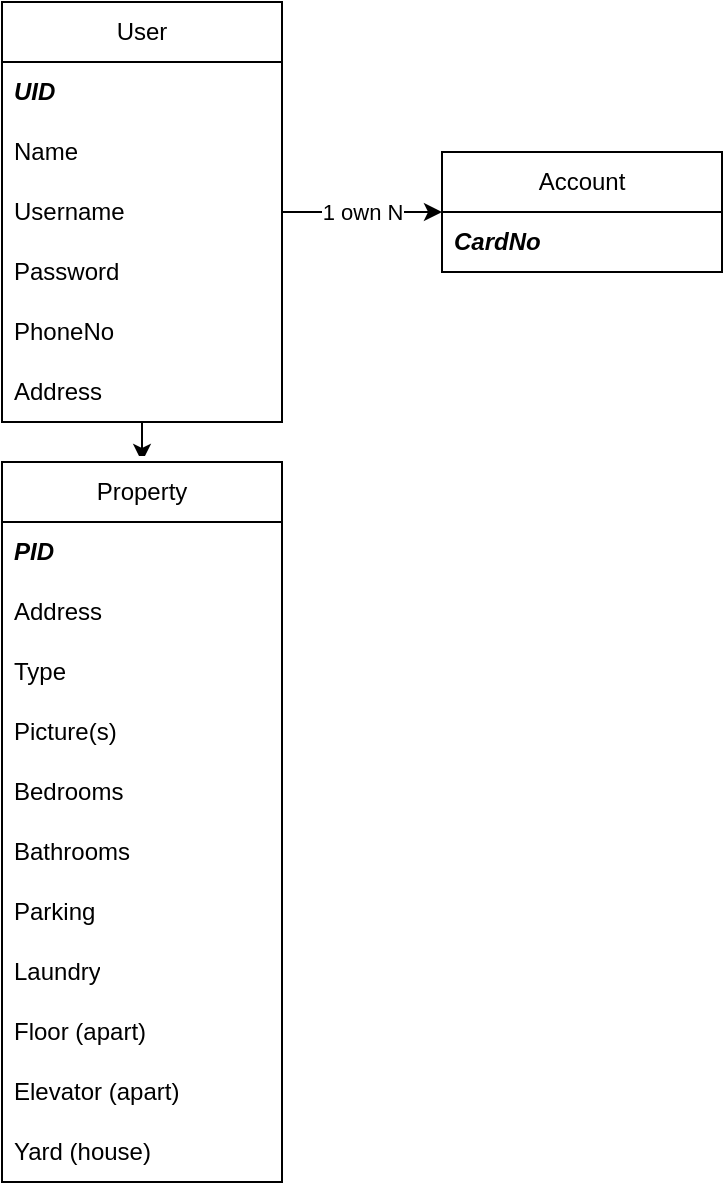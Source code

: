 <mxfile version="22.1.18" type="github">
  <diagram id="C5RBs43oDa-KdzZeNtuy" name="Page-1">
    <mxGraphModel dx="794" dy="413" grid="1" gridSize="10" guides="1" tooltips="1" connect="1" arrows="1" fold="1" page="1" pageScale="1" pageWidth="827" pageHeight="1169" math="0" shadow="0">
      <root>
        <mxCell id="WIyWlLk6GJQsqaUBKTNV-0" />
        <mxCell id="WIyWlLk6GJQsqaUBKTNV-1" parent="WIyWlLk6GJQsqaUBKTNV-0" />
        <mxCell id="_iqlYlecqy5unlglw5hI-12" value="1 own N" style="edgeStyle=orthogonalEdgeStyle;rounded=0;orthogonalLoop=1;jettySize=auto;html=1;entryX=0;entryY=0.5;entryDx=0;entryDy=0;" edge="1" parent="WIyWlLk6GJQsqaUBKTNV-1" source="_iqlYlecqy5unlglw5hI-2" target="_iqlYlecqy5unlglw5hI-8">
          <mxGeometry relative="1" as="geometry">
            <mxPoint x="490" y="285" as="targetPoint" />
          </mxGeometry>
        </mxCell>
        <mxCell id="_iqlYlecqy5unlglw5hI-17" style="edgeStyle=orthogonalEdgeStyle;rounded=0;orthogonalLoop=1;jettySize=auto;html=1;entryX=0.5;entryY=0;entryDx=0;entryDy=0;" edge="1" parent="WIyWlLk6GJQsqaUBKTNV-1" source="_iqlYlecqy5unlglw5hI-2" target="_iqlYlecqy5unlglw5hI-13">
          <mxGeometry relative="1" as="geometry" />
        </mxCell>
        <mxCell id="lewGBKHHSk3XJpXt-q_e-0" value="1 own N&lt;br&gt;1 rent 1" style="edgeLabel;html=1;align=center;verticalAlign=middle;resizable=0;points=[];" connectable="0" vertex="1" parent="_iqlYlecqy5unlglw5hI-17">
          <mxGeometry x="-0.28" y="1" relative="1" as="geometry">
            <mxPoint x="-1" y="11" as="offset" />
          </mxGeometry>
        </mxCell>
        <mxCell id="_iqlYlecqy5unlglw5hI-2" value="User" style="swimlane;fontStyle=0;childLayout=stackLayout;horizontal=1;startSize=30;horizontalStack=0;resizeParent=1;resizeParentMax=0;resizeLast=0;collapsible=1;marginBottom=0;whiteSpace=wrap;html=1;" vertex="1" parent="WIyWlLk6GJQsqaUBKTNV-1">
          <mxGeometry x="260" y="210" width="140" height="210" as="geometry" />
        </mxCell>
        <mxCell id="_iqlYlecqy5unlglw5hI-3" value="&lt;i&gt;&lt;b&gt;UID&lt;/b&gt;&lt;/i&gt;" style="text;strokeColor=none;fillColor=none;align=left;verticalAlign=middle;spacingLeft=4;spacingRight=4;overflow=hidden;points=[[0,0.5],[1,0.5]];portConstraint=eastwest;rotatable=0;whiteSpace=wrap;html=1;" vertex="1" parent="_iqlYlecqy5unlglw5hI-2">
          <mxGeometry y="30" width="140" height="30" as="geometry" />
        </mxCell>
        <mxCell id="_iqlYlecqy5unlglw5hI-4" value="Name" style="text;strokeColor=none;fillColor=none;align=left;verticalAlign=middle;spacingLeft=4;spacingRight=4;overflow=hidden;points=[[0,0.5],[1,0.5]];portConstraint=eastwest;rotatable=0;whiteSpace=wrap;html=1;" vertex="1" parent="_iqlYlecqy5unlglw5hI-2">
          <mxGeometry y="60" width="140" height="30" as="geometry" />
        </mxCell>
        <mxCell id="_iqlYlecqy5unlglw5hI-23" value="Username" style="text;strokeColor=none;fillColor=none;align=left;verticalAlign=middle;spacingLeft=4;spacingRight=4;overflow=hidden;points=[[0,0.5],[1,0.5]];portConstraint=eastwest;rotatable=0;whiteSpace=wrap;html=1;" vertex="1" parent="_iqlYlecqy5unlglw5hI-2">
          <mxGeometry y="90" width="140" height="30" as="geometry" />
        </mxCell>
        <mxCell id="_iqlYlecqy5unlglw5hI-24" value="Password" style="text;strokeColor=none;fillColor=none;align=left;verticalAlign=middle;spacingLeft=4;spacingRight=4;overflow=hidden;points=[[0,0.5],[1,0.5]];portConstraint=eastwest;rotatable=0;whiteSpace=wrap;html=1;" vertex="1" parent="_iqlYlecqy5unlglw5hI-2">
          <mxGeometry y="120" width="140" height="30" as="geometry" />
        </mxCell>
        <mxCell id="_iqlYlecqy5unlglw5hI-5" value="&lt;div&gt;PhoneNo&lt;/div&gt;" style="text;strokeColor=none;fillColor=none;align=left;verticalAlign=middle;spacingLeft=4;spacingRight=4;overflow=hidden;points=[[0,0.5],[1,0.5]];portConstraint=eastwest;rotatable=0;whiteSpace=wrap;html=1;" vertex="1" parent="_iqlYlecqy5unlglw5hI-2">
          <mxGeometry y="150" width="140" height="30" as="geometry" />
        </mxCell>
        <mxCell id="_iqlYlecqy5unlglw5hI-7" value="Address" style="text;strokeColor=none;fillColor=none;align=left;verticalAlign=middle;spacingLeft=4;spacingRight=4;overflow=hidden;points=[[0,0.5],[1,0.5]];portConstraint=eastwest;rotatable=0;whiteSpace=wrap;html=1;" vertex="1" parent="_iqlYlecqy5unlglw5hI-2">
          <mxGeometry y="180" width="140" height="30" as="geometry" />
        </mxCell>
        <mxCell id="_iqlYlecqy5unlglw5hI-8" value="Account" style="swimlane;fontStyle=0;childLayout=stackLayout;horizontal=1;startSize=30;horizontalStack=0;resizeParent=1;resizeParentMax=0;resizeLast=0;collapsible=1;marginBottom=0;whiteSpace=wrap;html=1;" vertex="1" parent="WIyWlLk6GJQsqaUBKTNV-1">
          <mxGeometry x="480" y="285" width="140" height="60" as="geometry" />
        </mxCell>
        <mxCell id="_iqlYlecqy5unlglw5hI-10" value="&lt;b&gt;&lt;i&gt;CardNo&lt;/i&gt;&lt;/b&gt;" style="text;strokeColor=none;fillColor=none;align=left;verticalAlign=middle;spacingLeft=4;spacingRight=4;overflow=hidden;points=[[0,0.5],[1,0.5]];portConstraint=eastwest;rotatable=0;whiteSpace=wrap;html=1;" vertex="1" parent="_iqlYlecqy5unlglw5hI-8">
          <mxGeometry y="30" width="140" height="30" as="geometry" />
        </mxCell>
        <mxCell id="_iqlYlecqy5unlglw5hI-13" value="Property" style="swimlane;fontStyle=0;childLayout=stackLayout;horizontal=1;startSize=30;horizontalStack=0;resizeParent=1;resizeParentMax=0;resizeLast=0;collapsible=1;marginBottom=0;whiteSpace=wrap;html=1;" vertex="1" parent="WIyWlLk6GJQsqaUBKTNV-1">
          <mxGeometry x="260" y="440" width="140" height="360" as="geometry" />
        </mxCell>
        <mxCell id="_iqlYlecqy5unlglw5hI-14" value="&lt;b&gt;&lt;i&gt;PID&lt;/i&gt;&lt;/b&gt;" style="text;strokeColor=none;fillColor=none;align=left;verticalAlign=middle;spacingLeft=4;spacingRight=4;overflow=hidden;points=[[0,0.5],[1,0.5]];portConstraint=eastwest;rotatable=0;whiteSpace=wrap;html=1;" vertex="1" parent="_iqlYlecqy5unlglw5hI-13">
          <mxGeometry y="30" width="140" height="30" as="geometry" />
        </mxCell>
        <mxCell id="_iqlYlecqy5unlglw5hI-15" value="Address" style="text;strokeColor=none;fillColor=none;align=left;verticalAlign=middle;spacingLeft=4;spacingRight=4;overflow=hidden;points=[[0,0.5],[1,0.5]];portConstraint=eastwest;rotatable=0;whiteSpace=wrap;html=1;" vertex="1" parent="_iqlYlecqy5unlglw5hI-13">
          <mxGeometry y="60" width="140" height="30" as="geometry" />
        </mxCell>
        <mxCell id="_iqlYlecqy5unlglw5hI-19" value="Type" style="text;strokeColor=none;fillColor=none;align=left;verticalAlign=middle;spacingLeft=4;spacingRight=4;overflow=hidden;points=[[0,0.5],[1,0.5]];portConstraint=eastwest;rotatable=0;whiteSpace=wrap;html=1;" vertex="1" parent="_iqlYlecqy5unlglw5hI-13">
          <mxGeometry y="90" width="140" height="30" as="geometry" />
        </mxCell>
        <mxCell id="_iqlYlecqy5unlglw5hI-18" value="Picture(s)" style="text;strokeColor=none;fillColor=none;align=left;verticalAlign=middle;spacingLeft=4;spacingRight=4;overflow=hidden;points=[[0,0.5],[1,0.5]];portConstraint=eastwest;rotatable=0;whiteSpace=wrap;html=1;" vertex="1" parent="_iqlYlecqy5unlglw5hI-13">
          <mxGeometry y="120" width="140" height="30" as="geometry" />
        </mxCell>
        <mxCell id="_iqlYlecqy5unlglw5hI-16" value="Bedrooms" style="text;strokeColor=none;fillColor=none;align=left;verticalAlign=middle;spacingLeft=4;spacingRight=4;overflow=hidden;points=[[0,0.5],[1,0.5]];portConstraint=eastwest;rotatable=0;whiteSpace=wrap;html=1;" vertex="1" parent="_iqlYlecqy5unlglw5hI-13">
          <mxGeometry y="150" width="140" height="30" as="geometry" />
        </mxCell>
        <mxCell id="_iqlYlecqy5unlglw5hI-20" value="Bathrooms" style="text;strokeColor=none;fillColor=none;align=left;verticalAlign=middle;spacingLeft=4;spacingRight=4;overflow=hidden;points=[[0,0.5],[1,0.5]];portConstraint=eastwest;rotatable=0;whiteSpace=wrap;html=1;" vertex="1" parent="_iqlYlecqy5unlglw5hI-13">
          <mxGeometry y="180" width="140" height="30" as="geometry" />
        </mxCell>
        <mxCell id="_iqlYlecqy5unlglw5hI-21" value="Parking" style="text;strokeColor=none;fillColor=none;align=left;verticalAlign=middle;spacingLeft=4;spacingRight=4;overflow=hidden;points=[[0,0.5],[1,0.5]];portConstraint=eastwest;rotatable=0;whiteSpace=wrap;html=1;" vertex="1" parent="_iqlYlecqy5unlglw5hI-13">
          <mxGeometry y="210" width="140" height="30" as="geometry" />
        </mxCell>
        <mxCell id="_iqlYlecqy5unlglw5hI-22" value="Laundry" style="text;strokeColor=none;fillColor=none;align=left;verticalAlign=middle;spacingLeft=4;spacingRight=4;overflow=hidden;points=[[0,0.5],[1,0.5]];portConstraint=eastwest;rotatable=0;whiteSpace=wrap;html=1;" vertex="1" parent="_iqlYlecqy5unlglw5hI-13">
          <mxGeometry y="240" width="140" height="30" as="geometry" />
        </mxCell>
        <mxCell id="_iqlYlecqy5unlglw5hI-26" value="Floor (apart)" style="text;strokeColor=none;fillColor=none;align=left;verticalAlign=middle;spacingLeft=4;spacingRight=4;overflow=hidden;points=[[0,0.5],[1,0.5]];portConstraint=eastwest;rotatable=0;whiteSpace=wrap;html=1;" vertex="1" parent="_iqlYlecqy5unlglw5hI-13">
          <mxGeometry y="270" width="140" height="30" as="geometry" />
        </mxCell>
        <mxCell id="_iqlYlecqy5unlglw5hI-27" value="Elevator (apart)" style="text;strokeColor=none;fillColor=none;align=left;verticalAlign=middle;spacingLeft=4;spacingRight=4;overflow=hidden;points=[[0,0.5],[1,0.5]];portConstraint=eastwest;rotatable=0;whiteSpace=wrap;html=1;" vertex="1" parent="_iqlYlecqy5unlglw5hI-13">
          <mxGeometry y="300" width="140" height="30" as="geometry" />
        </mxCell>
        <mxCell id="_iqlYlecqy5unlglw5hI-25" value="Yard (house)" style="text;strokeColor=none;fillColor=none;align=left;verticalAlign=middle;spacingLeft=4;spacingRight=4;overflow=hidden;points=[[0,0.5],[1,0.5]];portConstraint=eastwest;rotatable=0;whiteSpace=wrap;html=1;" vertex="1" parent="_iqlYlecqy5unlglw5hI-13">
          <mxGeometry y="330" width="140" height="30" as="geometry" />
        </mxCell>
      </root>
    </mxGraphModel>
  </diagram>
</mxfile>
